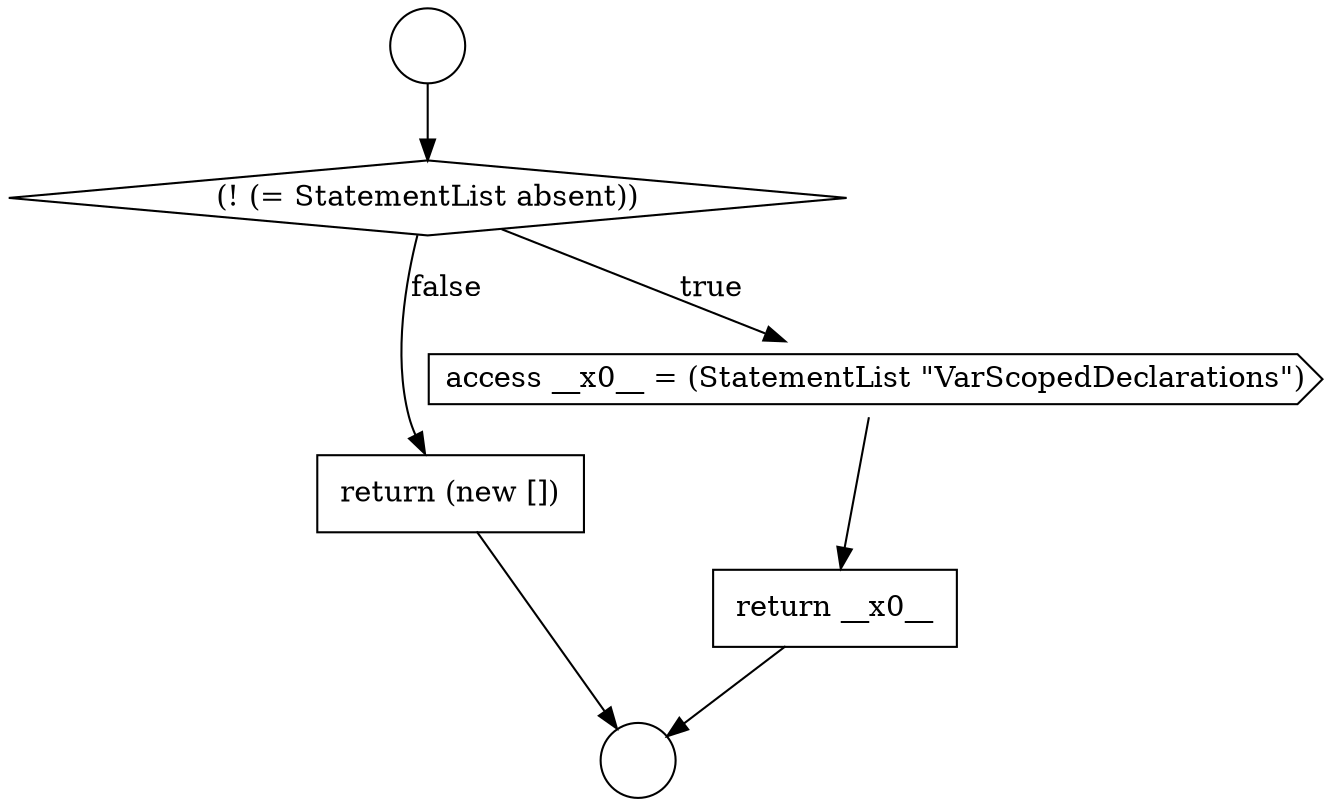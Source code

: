 digraph {
  node7084 [shape=circle label=" " color="black" fillcolor="white" style=filled]
  node7086 [shape=diamond, label=<<font color="black">(! (= StatementList absent))</font>> color="black" fillcolor="white" style=filled]
  node7089 [shape=none, margin=0, label=<<font color="black">
    <table border="0" cellborder="1" cellspacing="0" cellpadding="10">
      <tr><td align="left">return (new [])</td></tr>
    </table>
  </font>> color="black" fillcolor="white" style=filled]
  node7088 [shape=none, margin=0, label=<<font color="black">
    <table border="0" cellborder="1" cellspacing="0" cellpadding="10">
      <tr><td align="left">return __x0__</td></tr>
    </table>
  </font>> color="black" fillcolor="white" style=filled]
  node7087 [shape=cds, label=<<font color="black">access __x0__ = (StatementList &quot;VarScopedDeclarations&quot;)</font>> color="black" fillcolor="white" style=filled]
  node7085 [shape=circle label=" " color="black" fillcolor="white" style=filled]
  node7088 -> node7085 [ color="black"]
  node7089 -> node7085 [ color="black"]
  node7084 -> node7086 [ color="black"]
  node7087 -> node7088 [ color="black"]
  node7086 -> node7087 [label=<<font color="black">true</font>> color="black"]
  node7086 -> node7089 [label=<<font color="black">false</font>> color="black"]
}
